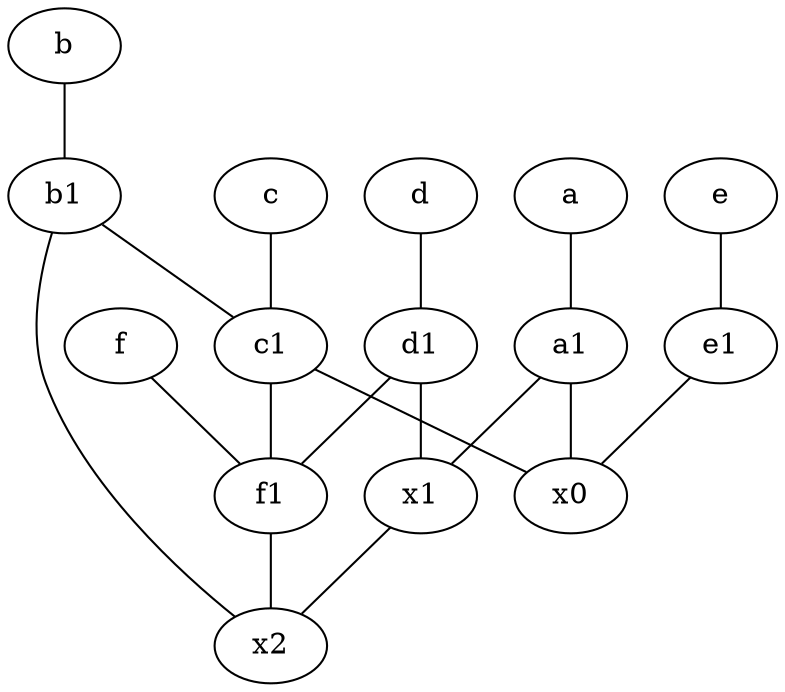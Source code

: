 graph {
	node [labelfontsize=50]
	b1 [labelfontsize=50 pos="9,4!"]
	c1 [labelfontsize=50 pos="4.5,3!"]
	f [labelfontsize=50 pos="3,9!"]
	c [labelfontsize=50 pos="4.5,2!"]
	f1 [labelfontsize=50 pos="3,8!"]
	e [labelfontsize=50 pos="7,9!"]
	x0 [labelfontsize=50]
	b [labelfontsize=50 pos="10,4!"]
	x2 [labelfontsize=50]
	x1 [labelfontsize=50]
	e1 [labelfontsize=50 pos="7,7!"]
	d1 [labelfontsize=50 pos="3,5!"]
	a1 [labelfontsize=50 pos="8,3!"]
	a [labelfontsize=50 pos="8,2!"]
	d [labelfontsize=50 pos="2,5!"]
	d -- d1
	e1 -- x0
	c1 -- x0
	b1 -- c1
	a1 -- x0
	b -- b1
	a -- a1
	x1 -- x2
	c -- c1
	d1 -- f1
	a1 -- x1
	f -- f1
	e -- e1
	f1 -- x2
	c1 -- f1
	b1 -- x2
	d1 -- x1
}
